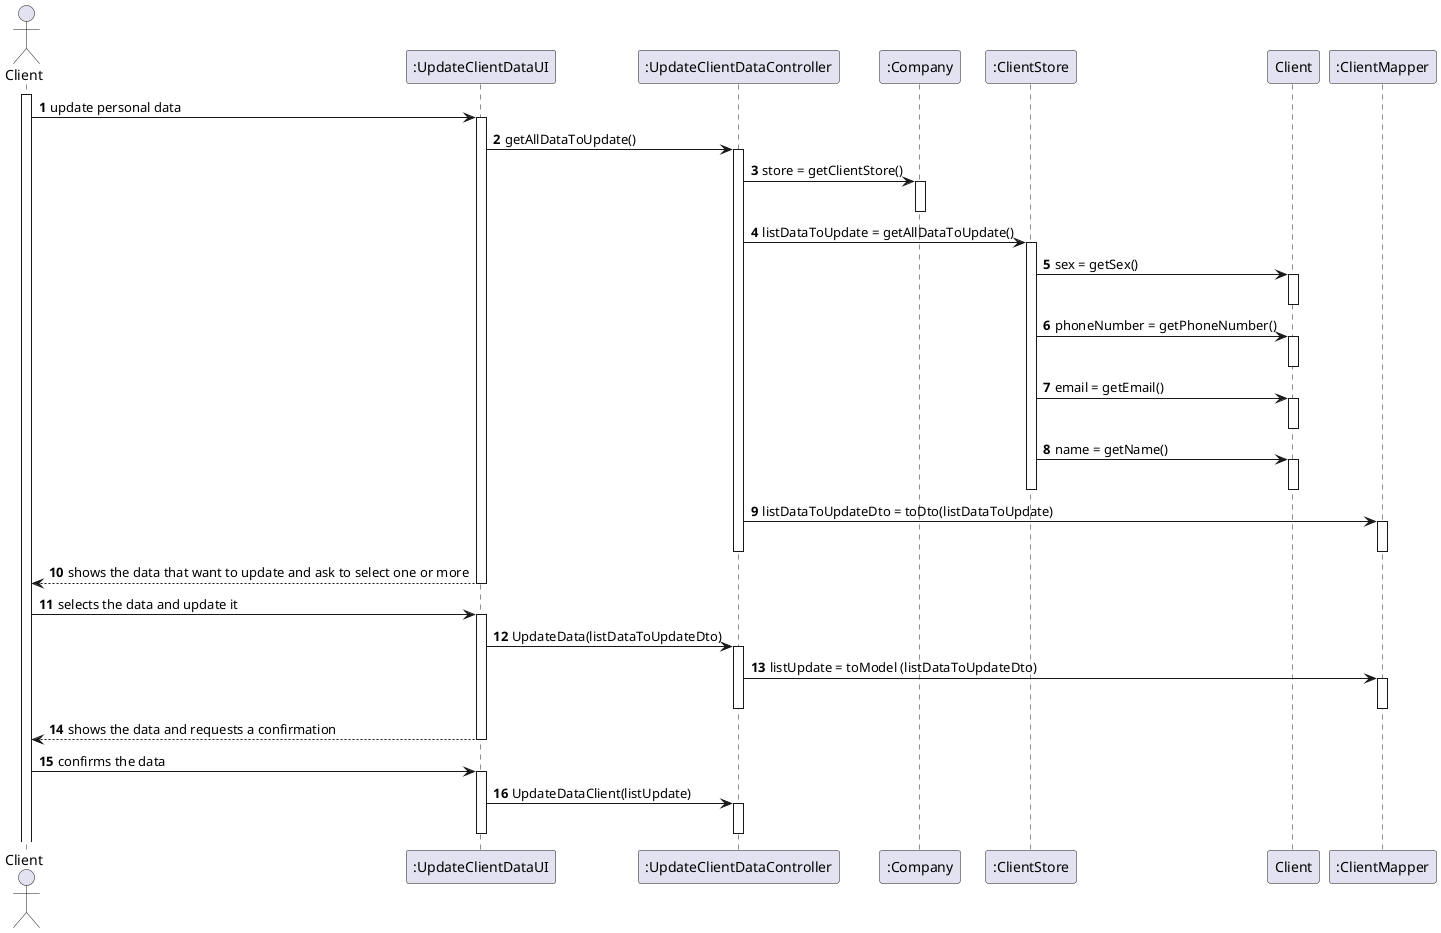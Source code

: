 @startuml
'https://plantuml.com/sequence-diagram

autonumber

actor "Client" as C
activate C


C -> ":UpdateClientDataUI" : update personal data
activate ":UpdateClientDataUI"
":UpdateClientDataUI" -> ":UpdateClientDataController": getAllDataToUpdate()
activate ":UpdateClientDataController"

":UpdateClientDataController" -> ":Company": store = getClientStore()
activate ":Company"
deactivate ":Company"
":UpdateClientDataController" -> ":ClientStore": listDataToUpdate = getAllDataToUpdate()
activate ":ClientStore"

":ClientStore" -> "Client": sex = getSex()
activate "Client"
deactivate "Client"
":ClientStore" -> "Client": phoneNumber = getPhoneNumber()
activate "Client"
deactivate "Client"
":ClientStore" -> "Client": email = getEmail()
activate "Client"
deactivate "Client"
":ClientStore" -> "Client": name = getName()
activate "Client"
deactivate "Client"

deactivate ":ClientStore"

":UpdateClientDataController" -> ":ClientMapper": listDataToUpdateDto = toDto(listDataToUpdate)
activate ":ClientMapper"
deactivate ":ClientMapper"

deactivate ":UpdateClientDataController"


":UpdateClientDataUI" --> C: shows the data that want to update and ask to select one or more
deactivate ":UpdateClientDataUI"
C -> ":UpdateClientDataUI" : selects the data and update it
activate ":UpdateClientDataUI"
":UpdateClientDataUI" -> ":UpdateClientDataController": UpdateData(listDataToUpdateDto)
activate ":UpdateClientDataController"

":UpdateClientDataController" -> ":ClientMapper": listUpdate = toModel (listDataToUpdateDto)
activate ":ClientMapper"
deactivate ":ClientMapper"
deactivate ":UpdateClientDataController"





":UpdateClientDataUI" --> C: shows the data and requests a confirmation
deactivate ":UpdateClientDataUI"
C -> ":UpdateClientDataUI": confirms the data
activate ":UpdateClientDataUI"
":UpdateClientDataUI" -> ":UpdateClientDataController": UpdateDataClient(listUpdate)
activate ":UpdateClientDataController"
deactivate ":UpdateClientDataController"



deactivate ":UpdateClientDataUI"
@enduml